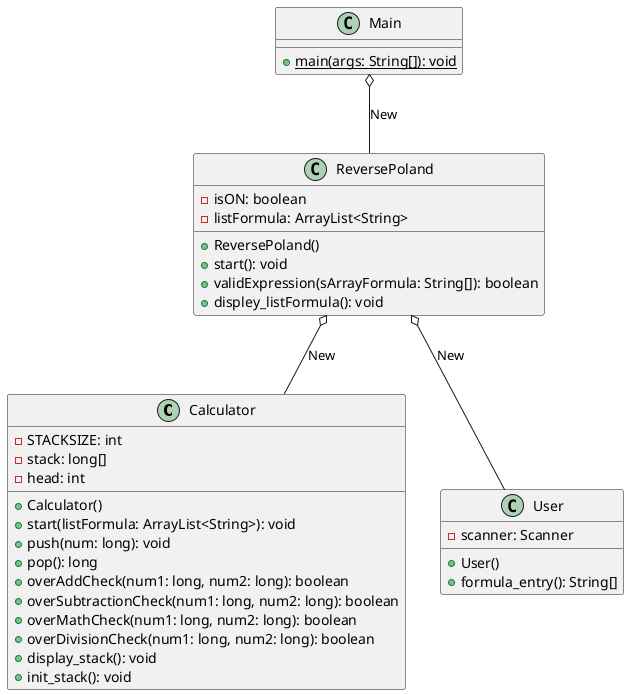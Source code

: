 @startuml
class Calculator [[java:ge_JavaP6.Calculator]] {
	-STACKSIZE: int
	-stack: long[]
	-head: int
	+Calculator()
	+start(listFormula: ArrayList<String>): void
	+push(num: long): void
	+pop(): long
	+overAddCheck(num1: long, num2: long): boolean
	+overSubtractionCheck(num1: long, num2: long): boolean
	+overMathCheck(num1: long, num2: long): boolean
	+overDivisionCheck(num1: long, num2: long): boolean
	+display_stack(): void
	+init_stack(): void
}
class Main [[java:ge_JavaP6.Main]] {
	+{static} main(args: String[]): void
}
Main o-- ReversePoland : New
class ReversePoland [[java:ge_JavaP6.ReversePoland]] {
	-isON: boolean
	-listFormula: ArrayList<String>
	+ReversePoland()
	+start(): void
	+validExpression(sArrayFormula: String[]): boolean
	+displey_listFormula(): void
}
class User {
}
ReversePoland o-- User : New
class Calculator {
}
ReversePoland o-- Calculator : New
class User [[java:ge_JavaP6.User]] {
	-scanner: Scanner
	+User()
	+formula_entry(): String[]
}
@enduml